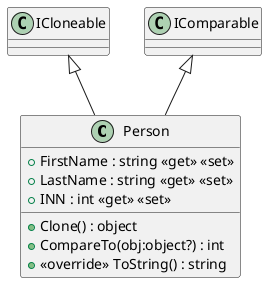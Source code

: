 @startuml
class Person {
    + FirstName : string <<get>> <<set>>
    + LastName : string <<get>> <<set>>
    + INN : int <<get>> <<set>>
    + Clone() : object
    + CompareTo(obj:object?) : int
    + <<override>> ToString() : string
}
ICloneable <|-- Person
IComparable <|-- Person
@enduml
